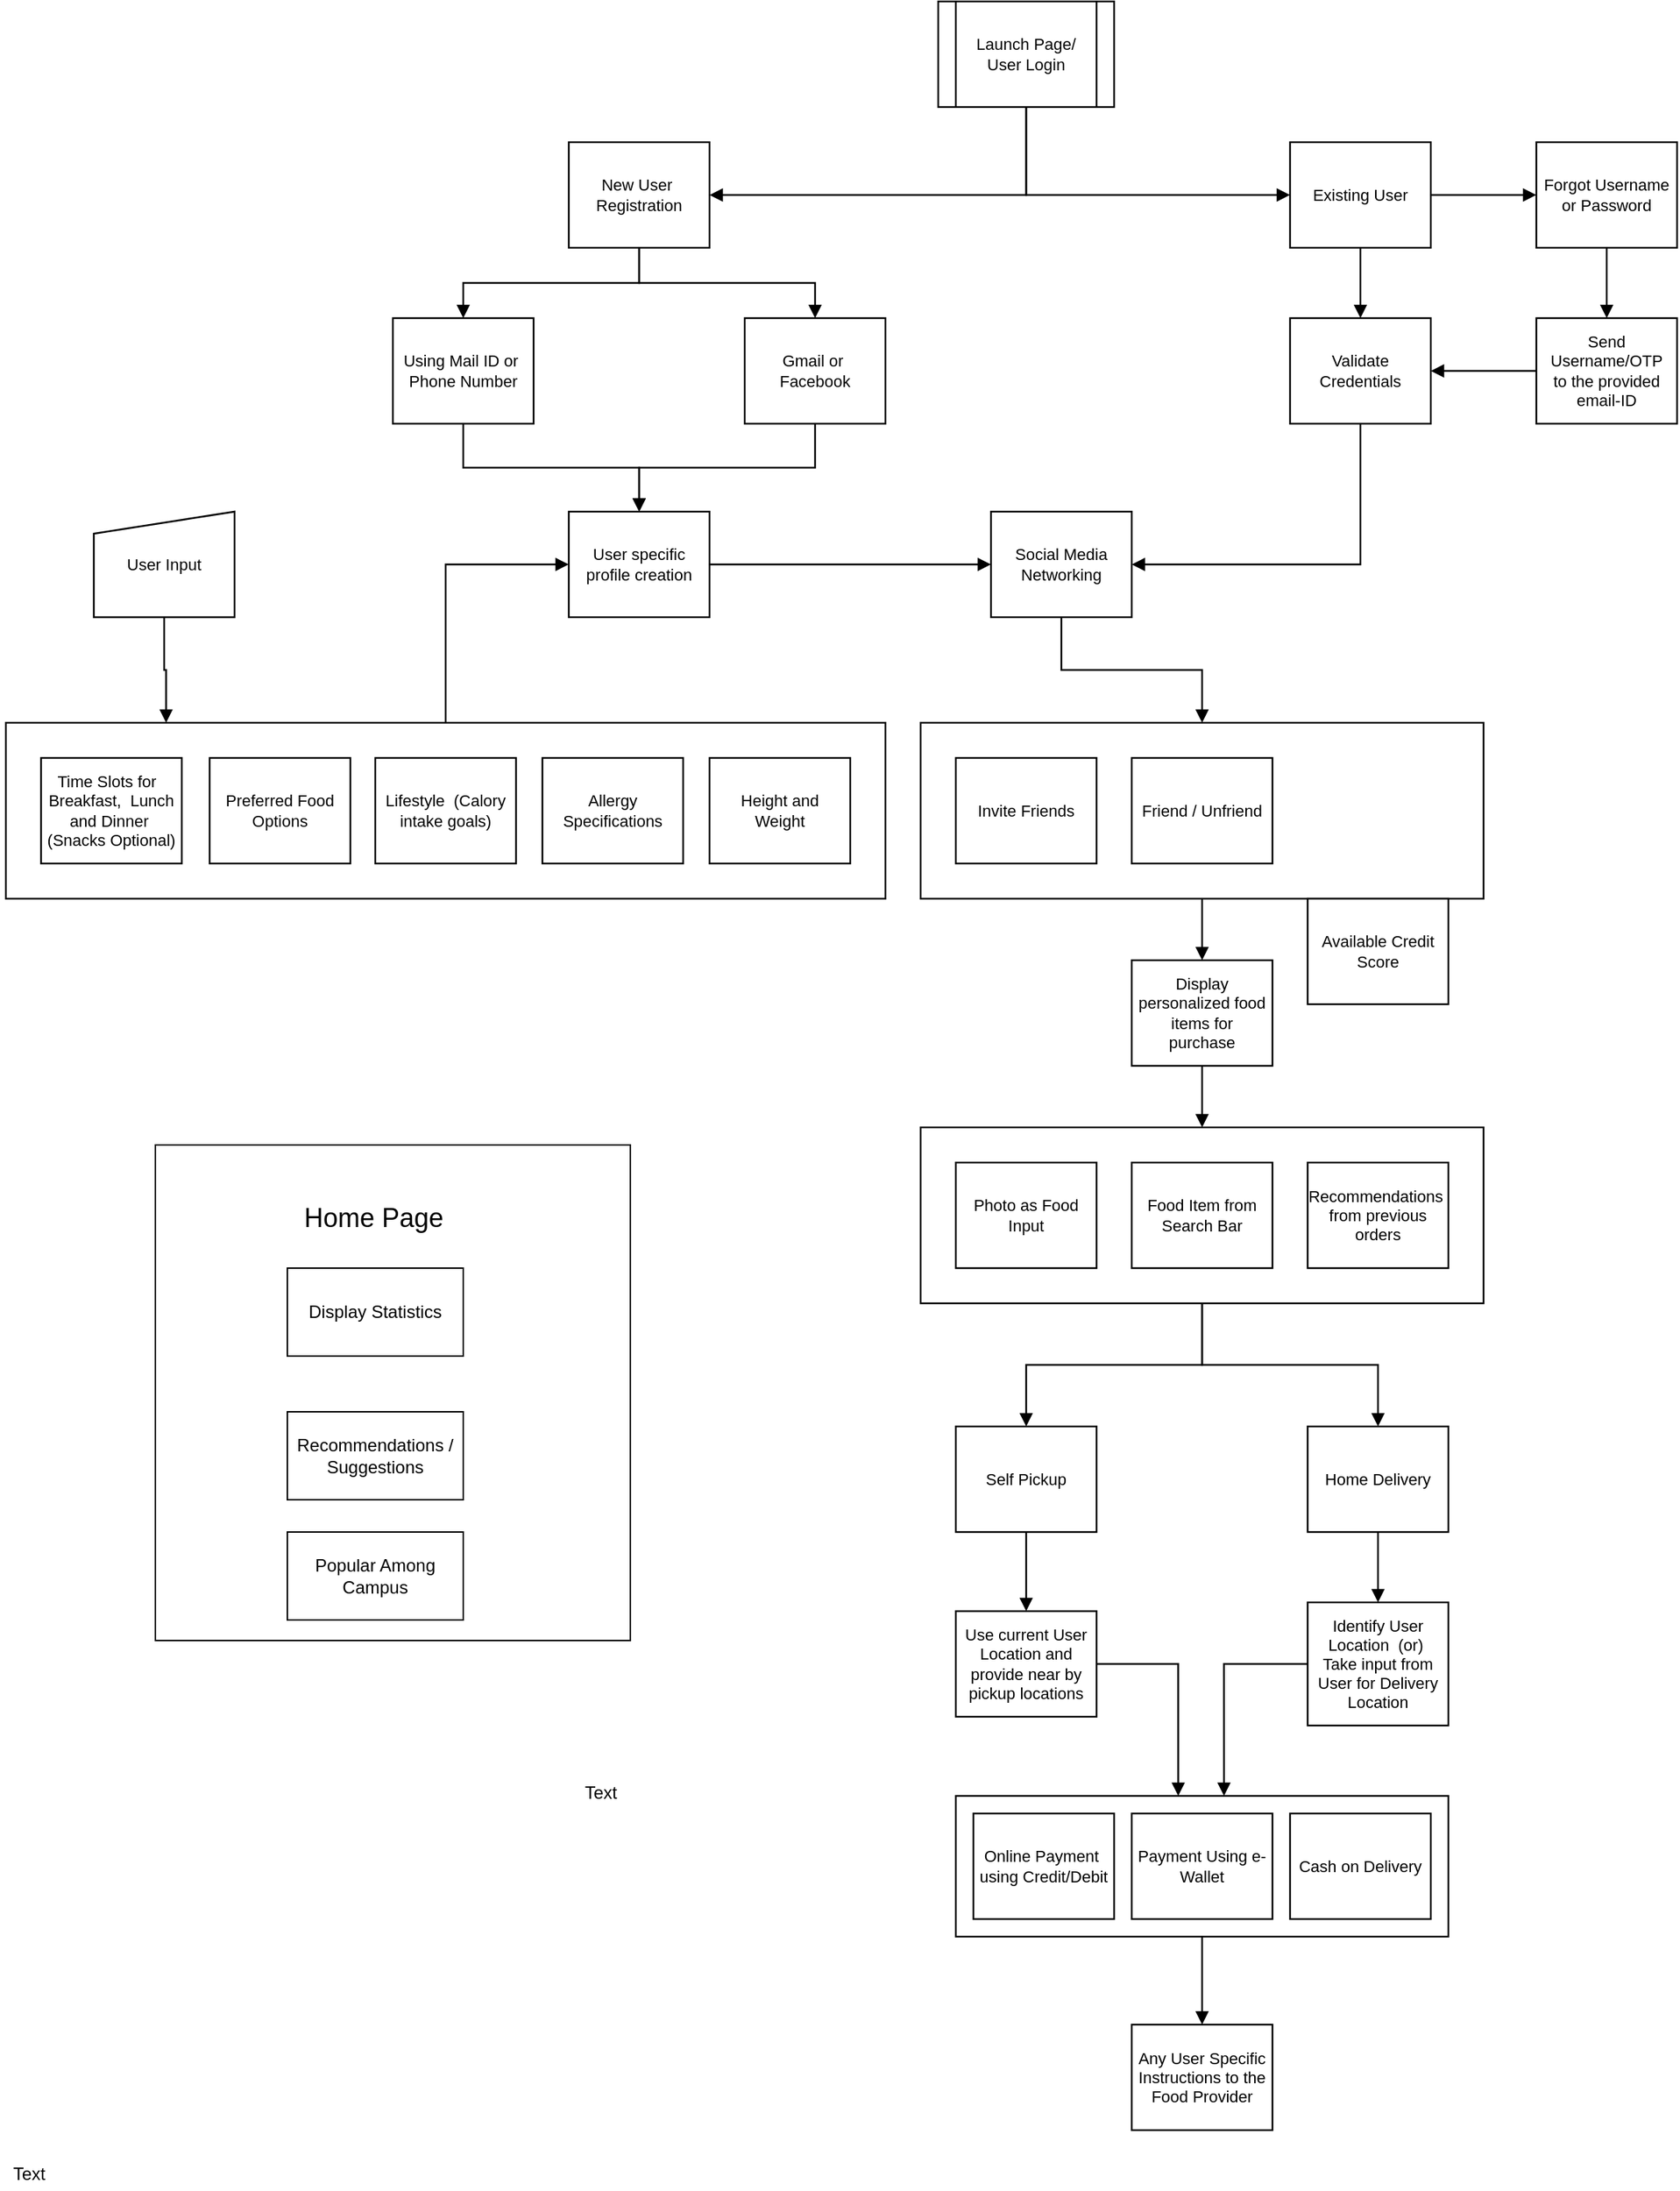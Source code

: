 <mxfile version="12.1.3" type="github" pages="1"><diagram id="j4Ve6LGFp_LqlS59TRNC" name="Page-1"><mxGraphModel dx="2017" dy="2989" grid="1" gridSize="10" guides="1" tooltips="1" connect="1" arrows="1" fold="1" page="1" pageScale="1" pageWidth="850" pageHeight="1100" math="0" shadow="0"><root><mxCell id="0"/><mxCell id="1" parent="0"/><mxCell id="G5vEkRGpxdIBmQEjLXn5-1" value="Gmail or Facebook" style="html=1;whiteSpace=wrap;;fontSize=11;fontColor=#000000;spacing=5;strokeOpacity=100;strokeWidth=1.2;" vertex="1" parent="1"><mxGeometry x="288" y="-1476" width="96" height="72" as="geometry"/></mxCell><mxCell id="G5vEkRGpxdIBmQEjLXn5-2" value="Using Mail ID or Phone Number" style="html=1;whiteSpace=wrap;;fontSize=11;fontColor=#000000;spacing=5;strokeOpacity=100;strokeWidth=1.2;" vertex="1" parent="1"><mxGeometry x="48" y="-1476" width="96" height="72" as="geometry"/></mxCell><mxCell id="G5vEkRGpxdIBmQEjLXn5-3" value="Launch Page/ User Login" style="html=1;whiteSpace=wrap;shape=process;fontSize=11;fontColor=#000000;spacing=5;strokeOpacity=100;strokeWidth=1.2;" vertex="1" parent="1"><mxGeometry x="420" y="-1692" width="120" height="72" as="geometry"/></mxCell><mxCell id="G5vEkRGpxdIBmQEjLXn5-4" value="New User Registration" style="html=1;whiteSpace=wrap;;fontSize=11;fontColor=#000000;spacing=5;strokeOpacity=100;strokeWidth=1.2;" vertex="1" parent="1"><mxGeometry x="168" y="-1596" width="96" height="72" as="geometry"/></mxCell><mxCell id="G5vEkRGpxdIBmQEjLXn5-5" value="" style="html=1;jettySize=18;fontSize=11;strokeOpacity=100;strokeWidth=1.2;rounded=1;arcSize=0;edgeStyle=orthogonalEdgeStyle;startArrow=none;endArrow=block;endFill=1;exitX=0.5;exitY=1.008;exitPerimeter=1;entryX=1.006;entryY=0.5;entryPerimeter=1;" edge="1" parent="1" source="G5vEkRGpxdIBmQEjLXn5-3" target="G5vEkRGpxdIBmQEjLXn5-4"><mxGeometry width="100" height="100" relative="1" as="geometry"/></mxCell><mxCell id="G5vEkRGpxdIBmQEjLXn5-6" value="" style="html=1;jettySize=18;fontSize=11;strokeOpacity=100;strokeWidth=1.2;rounded=1;arcSize=0;edgeStyle=orthogonalEdgeStyle;startArrow=none;endArrow=block;endFill=1;exitX=0.5;exitY=1.008;exitPerimeter=1;entryX=-0.006;entryY=0.5;entryPerimeter=1;" edge="1" parent="1" source="G5vEkRGpxdIBmQEjLXn5-3" target="G5vEkRGpxdIBmQEjLXn5-7"><mxGeometry width="100" height="100" relative="1" as="geometry"/></mxCell><mxCell id="G5vEkRGpxdIBmQEjLXn5-7" value="Existing User" style="html=1;whiteSpace=wrap;;fontSize=11;fontColor=#000000;spacing=5;strokeOpacity=100;strokeWidth=1.2;" vertex="1" parent="1"><mxGeometry x="660" y="-1596" width="96" height="72" as="geometry"/></mxCell><mxCell id="G5vEkRGpxdIBmQEjLXn5-8" value="Validate Credentials" style="html=1;whiteSpace=wrap;;fontSize=11;fontColor=#000000;spacing=5;strokeOpacity=100;strokeWidth=1.2;" vertex="1" parent="1"><mxGeometry x="660" y="-1476" width="96" height="72" as="geometry"/></mxCell><mxCell id="G5vEkRGpxdIBmQEjLXn5-9" value="User specific profile creation" style="html=1;whiteSpace=wrap;;fontSize=11;fontColor=#000000;spacing=5;strokeOpacity=100;strokeWidth=1.2;" vertex="1" parent="1"><mxGeometry x="168" y="-1344" width="96" height="72" as="geometry"/></mxCell><mxCell id="G5vEkRGpxdIBmQEjLXn5-10" value="" style="html=1;jettySize=18;fontSize=11;strokeOpacity=100;strokeWidth=1.2;rounded=1;arcSize=0;edgeStyle=orthogonalEdgeStyle;startArrow=none;endArrow=block;endFill=1;exitX=0.5;exitY=1.008;exitPerimeter=1;entryX=0.5;entryY=-0.008;entryPerimeter=1;" edge="1" parent="1" source="G5vEkRGpxdIBmQEjLXn5-4" target="G5vEkRGpxdIBmQEjLXn5-2"><mxGeometry width="100" height="100" relative="1" as="geometry"/></mxCell><mxCell id="G5vEkRGpxdIBmQEjLXn5-11" value="" style="html=1;jettySize=18;fontSize=11;strokeOpacity=100;strokeWidth=1.2;rounded=1;arcSize=0;edgeStyle=orthogonalEdgeStyle;startArrow=none;endArrow=block;endFill=1;exitX=0.5;exitY=1.008;exitPerimeter=1;entryX=0.5;entryY=-0.008;entryPerimeter=1;" edge="1" parent="1" source="G5vEkRGpxdIBmQEjLXn5-4" target="G5vEkRGpxdIBmQEjLXn5-1"><mxGeometry width="100" height="100" relative="1" as="geometry"/></mxCell><mxCell id="G5vEkRGpxdIBmQEjLXn5-12" value="" style="html=1;jettySize=18;fontSize=11;strokeOpacity=100;strokeWidth=1.2;rounded=1;arcSize=0;edgeStyle=orthogonalEdgeStyle;startArrow=none;endArrow=block;endFill=1;exitX=0.5;exitY=1.008;exitPerimeter=1;entryX=0.5;entryY=-0.008;entryPerimeter=1;" edge="1" parent="1" source="G5vEkRGpxdIBmQEjLXn5-2" target="G5vEkRGpxdIBmQEjLXn5-9"><mxGeometry width="100" height="100" relative="1" as="geometry"/></mxCell><mxCell id="G5vEkRGpxdIBmQEjLXn5-13" value="" style="html=1;jettySize=18;fontSize=11;strokeOpacity=100;strokeWidth=1.2;rounded=1;arcSize=0;edgeStyle=orthogonalEdgeStyle;startArrow=none;endArrow=block;endFill=1;exitX=0.5;exitY=1.008;exitPerimeter=1;entryX=0.5;entryY=-0.008;entryPerimeter=1;" edge="1" parent="1" source="G5vEkRGpxdIBmQEjLXn5-1" target="G5vEkRGpxdIBmQEjLXn5-9"><mxGeometry width="100" height="100" relative="1" as="geometry"/></mxCell><mxCell id="G5vEkRGpxdIBmQEjLXn5-14" value="Social Media Networking" style="html=1;whiteSpace=wrap;;fontSize=11;fontColor=#000000;spacing=5;strokeOpacity=100;strokeWidth=1.2;" vertex="1" parent="1"><mxGeometry x="456" y="-1344" width="96" height="72" as="geometry"/></mxCell><mxCell id="G5vEkRGpxdIBmQEjLXn5-15" value="" style="html=1;jettySize=18;fontSize=11;strokeOpacity=100;strokeWidth=1.2;rounded=1;arcSize=0;edgeStyle=orthogonalEdgeStyle;startArrow=none;endArrow=block;endFill=1;exitX=0.5;exitY=1.008;exitPerimeter=1;entryX=0.5;entryY=-0.008;entryPerimeter=1;" edge="1" parent="1" source="G5vEkRGpxdIBmQEjLXn5-7" target="G5vEkRGpxdIBmQEjLXn5-8"><mxGeometry width="100" height="100" relative="1" as="geometry"/></mxCell><mxCell id="G5vEkRGpxdIBmQEjLXn5-16" value="" style="html=1;jettySize=18;fontSize=11;strokeOpacity=100;strokeWidth=1.2;rounded=1;arcSize=0;edgeStyle=orthogonalEdgeStyle;startArrow=none;endArrow=block;endFill=1;exitX=1.006;exitY=0.5;exitPerimeter=1;entryX=-0.006;entryY=0.5;entryPerimeter=1;" edge="1" parent="1" source="G5vEkRGpxdIBmQEjLXn5-7" target="G5vEkRGpxdIBmQEjLXn5-17"><mxGeometry width="100" height="100" relative="1" as="geometry"/></mxCell><mxCell id="G5vEkRGpxdIBmQEjLXn5-17" value="Forgot Username or Password" style="html=1;whiteSpace=wrap;;fontSize=11;fontColor=#000000;spacing=5;strokeOpacity=100;strokeWidth=1.2;" vertex="1" parent="1"><mxGeometry x="828" y="-1596" width="96" height="72" as="geometry"/></mxCell><mxCell id="G5vEkRGpxdIBmQEjLXn5-18" value="" style="html=1;jettySize=18;fontSize=11;strokeOpacity=100;strokeWidth=1.2;rounded=1;arcSize=0;edgeStyle=orthogonalEdgeStyle;startArrow=none;endArrow=block;endFill=1;exitX=0.5;exitY=1.008;exitPerimeter=1;entryX=0.5;entryY=-0.008;entryPerimeter=1;" edge="1" parent="1" source="G5vEkRGpxdIBmQEjLXn5-17" target="G5vEkRGpxdIBmQEjLXn5-19"><mxGeometry width="100" height="100" relative="1" as="geometry"/></mxCell><mxCell id="G5vEkRGpxdIBmQEjLXn5-19" value="Send Username/OTP to the provided email-ID" style="html=1;whiteSpace=wrap;;fontSize=11;fontColor=#000000;spacing=5;strokeOpacity=100;strokeWidth=1.2;" vertex="1" parent="1"><mxGeometry x="828" y="-1476" width="96" height="72" as="geometry"/></mxCell><mxCell id="G5vEkRGpxdIBmQEjLXn5-20" value="" style="html=1;jettySize=18;fontSize=11;strokeOpacity=100;strokeWidth=1.2;rounded=1;arcSize=0;edgeStyle=orthogonalEdgeStyle;startArrow=none;endArrow=block;endFill=1;exitX=-0.006;exitY=0.5;exitPerimeter=1;entryX=1.006;entryY=0.5;entryPerimeter=1;" edge="1" parent="1" source="G5vEkRGpxdIBmQEjLXn5-19" target="G5vEkRGpxdIBmQEjLXn5-8"><mxGeometry width="100" height="100" relative="1" as="geometry"/></mxCell><mxCell id="G5vEkRGpxdIBmQEjLXn5-21" value="Process" style="html=1;whiteSpace=wrap;;fontSize=11;fontColor=#000000;spacing=5;strokeOpacity=100;strokeWidth=1.2;" vertex="1" parent="1"><mxGeometry x="-216" y="-1200" width="600" height="120" as="geometry"/></mxCell><mxCell id="G5vEkRGpxdIBmQEjLXn5-22" value="Time Slots for  Breakfast,  Lunch and Dinner (Snacks Optional)" style="html=1;whiteSpace=wrap;;fontSize=11;fontColor=#000000;spacing=5;strokeOpacity=100;strokeWidth=1.2;" vertex="1" parent="1"><mxGeometry x="-192" y="-1176" width="96" height="72" as="geometry"/></mxCell><mxCell id="G5vEkRGpxdIBmQEjLXn5-23" value="Preferred Food Options" style="html=1;whiteSpace=wrap;;fontSize=11;fontColor=#000000;spacing=5;strokeOpacity=100;strokeWidth=1.2;" vertex="1" parent="1"><mxGeometry x="-77" y="-1176" width="96" height="72" as="geometry"/></mxCell><mxCell id="G5vEkRGpxdIBmQEjLXn5-24" value="Lifestyle  (Calory intake goals)" style="html=1;whiteSpace=wrap;;fontSize=11;fontColor=#000000;spacing=5;strokeOpacity=100;strokeWidth=1.2;" vertex="1" parent="1"><mxGeometry x="36" y="-1176" width="96" height="72" as="geometry"/></mxCell><mxCell id="G5vEkRGpxdIBmQEjLXn5-25" value="Allergy Specifications" style="html=1;whiteSpace=wrap;;fontSize=11;fontColor=#000000;spacing=5;strokeOpacity=100;strokeWidth=1.2;" vertex="1" parent="1"><mxGeometry x="150" y="-1176" width="96" height="72" as="geometry"/></mxCell><mxCell id="G5vEkRGpxdIBmQEjLXn5-26" value="Height and Weight" style="html=1;whiteSpace=wrap;;fontSize=11;fontColor=#000000;spacing=5;strokeOpacity=100;strokeWidth=1.2;" vertex="1" parent="1"><mxGeometry x="264" y="-1176" width="96" height="72" as="geometry"/></mxCell><mxCell id="G5vEkRGpxdIBmQEjLXn5-27" value="" style="html=1;jettySize=18;fontSize=11;strokeOpacity=100;strokeWidth=1.2;rounded=1;arcSize=0;edgeStyle=orthogonalEdgeStyle;startArrow=none;endArrow=block;endFill=1;exitX=0.5;exitY=-0.005;exitPerimeter=1;entryX=-0.006;entryY=0.5;entryPerimeter=1;" edge="1" parent="1" source="G5vEkRGpxdIBmQEjLXn5-21" target="G5vEkRGpxdIBmQEjLXn5-9"><mxGeometry width="100" height="100" relative="1" as="geometry"/></mxCell><mxCell id="G5vEkRGpxdIBmQEjLXn5-28" value="Display personalized food items for purchase" style="html=1;whiteSpace=wrap;;fontSize=11;fontColor=#000000;spacing=5;strokeOpacity=100;strokeWidth=1.2;" vertex="1" parent="1"><mxGeometry x="552" y="-1038" width="96" height="72" as="geometry"/></mxCell><mxCell id="G5vEkRGpxdIBmQEjLXn5-29" value="" style="html=1;jettySize=18;fontSize=11;strokeOpacity=100;strokeWidth=1.2;rounded=1;arcSize=0;edgeStyle=orthogonalEdgeStyle;startArrow=none;endArrow=block;endFill=1;exitX=1.006;exitY=0.5;exitPerimeter=1;entryX=-0.006;entryY=0.5;entryPerimeter=1;" edge="1" parent="1" source="G5vEkRGpxdIBmQEjLXn5-9" target="G5vEkRGpxdIBmQEjLXn5-14"><mxGeometry width="100" height="100" relative="1" as="geometry"/></mxCell><mxCell id="G5vEkRGpxdIBmQEjLXn5-30" value="" style="html=1;jettySize=18;fontSize=11;strokeOpacity=100;strokeWidth=1.2;rounded=1;arcSize=0;edgeStyle=orthogonalEdgeStyle;startArrow=none;endArrow=block;endFill=1;exitX=0.5;exitY=1.008;exitPerimeter=1;entryX=1.006;entryY=0.5;entryPerimeter=1;" edge="1" parent="1" source="G5vEkRGpxdIBmQEjLXn5-8" target="G5vEkRGpxdIBmQEjLXn5-14"><mxGeometry width="100" height="100" relative="1" as="geometry"/></mxCell><mxCell id="G5vEkRGpxdIBmQEjLXn5-31" value="Process" style="html=1;whiteSpace=wrap;;fontSize=11;fontColor=#000000;spacing=5;strokeOpacity=100;strokeWidth=1.2;" vertex="1" parent="1"><mxGeometry x="408" y="-1200" width="384" height="120" as="geometry"/></mxCell><mxCell id="G5vEkRGpxdIBmQEjLXn5-32" value="Invite Friends" style="html=1;whiteSpace=wrap;;fontSize=11;fontColor=#000000;spacing=5;strokeOpacity=100;strokeWidth=1.2;" vertex="1" parent="1"><mxGeometry x="432" y="-1176" width="96" height="72" as="geometry"/></mxCell><mxCell id="G5vEkRGpxdIBmQEjLXn5-33" value="Friend / Unfriend" style="html=1;whiteSpace=wrap;;fontSize=11;fontColor=#000000;spacing=5;strokeOpacity=100;strokeWidth=1.2;" vertex="1" parent="1"><mxGeometry x="552" y="-1176" width="96" height="72" as="geometry"/></mxCell><mxCell id="G5vEkRGpxdIBmQEjLXn5-34" value="Available Credit Score" style="html=1;whiteSpace=wrap;;fontSize=11;fontColor=#000000;spacing=5;strokeOpacity=100;strokeWidth=1.2;" vertex="1" parent="1"><mxGeometry x="672" y="-1080" width="96" height="72" as="geometry"/></mxCell><mxCell id="G5vEkRGpxdIBmQEjLXn5-35" value="" style="html=1;jettySize=18;fontSize=11;strokeOpacity=100;strokeWidth=1.2;rounded=1;arcSize=0;edgeStyle=orthogonalEdgeStyle;startArrow=none;endArrow=block;endFill=1;exitX=0.5;exitY=1.008;exitPerimeter=1;entryX=0.5;entryY=-0.005;entryPerimeter=1;" edge="1" parent="1" source="G5vEkRGpxdIBmQEjLXn5-14" target="G5vEkRGpxdIBmQEjLXn5-31"><mxGeometry width="100" height="100" relative="1" as="geometry"/></mxCell><mxCell id="G5vEkRGpxdIBmQEjLXn5-36" value="" style="html=1;whiteSpace=wrap;;fontSize=11;spacing=5;strokeOpacity=100;strokeWidth=1.2;" vertex="1" parent="1"><mxGeometry x="408" y="-924" width="384" height="120" as="geometry"/></mxCell><mxCell id="G5vEkRGpxdIBmQEjLXn5-37" value="Photo as Food Input" style="html=1;whiteSpace=wrap;;fontSize=11;fontColor=#000000;spacing=5;strokeOpacity=100;strokeWidth=1.2;" vertex="1" parent="1"><mxGeometry x="432" y="-900" width="96" height="72" as="geometry"/></mxCell><mxCell id="G5vEkRGpxdIBmQEjLXn5-38" value="Food Item from Search Bar" style="html=1;whiteSpace=wrap;;fontSize=11;fontColor=#000000;spacing=5;strokeOpacity=100;strokeWidth=1.2;" vertex="1" parent="1"><mxGeometry x="552" y="-900" width="96" height="72" as="geometry"/></mxCell><mxCell id="G5vEkRGpxdIBmQEjLXn5-39" value="Recommendations from previous orders" style="html=1;whiteSpace=wrap;;fontSize=11;fontColor=#000000;spacing=5;strokeOpacity=100;strokeWidth=1.2;" vertex="1" parent="1"><mxGeometry x="672" y="-900" width="96" height="72" as="geometry"/></mxCell><mxCell id="G5vEkRGpxdIBmQEjLXn5-40" value="Self Pickup" style="html=1;whiteSpace=wrap;;fontSize=11;fontColor=#000000;spacing=5;strokeOpacity=100;strokeWidth=1.2;" vertex="1" parent="1"><mxGeometry x="432" y="-720" width="96" height="72" as="geometry"/></mxCell><mxCell id="G5vEkRGpxdIBmQEjLXn5-41" value="Home Delivery" style="html=1;whiteSpace=wrap;;fontSize=11;fontColor=#000000;spacing=5;strokeOpacity=100;strokeWidth=1.2;" vertex="1" parent="1"><mxGeometry x="672" y="-720" width="96" height="72" as="geometry"/></mxCell><mxCell id="G5vEkRGpxdIBmQEjLXn5-42" value="Use current User Location and provide near by pickup locations" style="html=1;whiteSpace=wrap;;fontSize=11;fontColor=#000000;spacing=5;strokeOpacity=100;strokeWidth=1.2;" vertex="1" parent="1"><mxGeometry x="432" y="-594" width="96" height="72" as="geometry"/></mxCell><mxCell id="G5vEkRGpxdIBmQEjLXn5-43" value="Identify User Location  (or) Take input from User for Delivery Location" style="html=1;whiteSpace=wrap;;fontSize=11;fontColor=#000000;spacing=5;strokeOpacity=100;strokeWidth=1.2;" vertex="1" parent="1"><mxGeometry x="672" y="-600" width="96" height="84" as="geometry"/></mxCell><mxCell id="G5vEkRGpxdIBmQEjLXn5-44" value="" style="html=1;jettySize=18;fontSize=11;strokeOpacity=100;strokeWidth=1.2;rounded=1;arcSize=0;edgeStyle=orthogonalEdgeStyle;startArrow=none;endArrow=block;endFill=1;exitX=0.5;exitY=1.008;exitPerimeter=1;entryX=0.5;entryY=-0.008;entryPerimeter=1;" edge="1" parent="1" source="G5vEkRGpxdIBmQEjLXn5-40" target="G5vEkRGpxdIBmQEjLXn5-42"><mxGeometry width="100" height="100" relative="1" as="geometry"/></mxCell><mxCell id="G5vEkRGpxdIBmQEjLXn5-45" value="" style="html=1;jettySize=18;fontSize=11;strokeOpacity=100;strokeWidth=1.2;rounded=1;arcSize=0;edgeStyle=orthogonalEdgeStyle;startArrow=none;endArrow=block;endFill=1;exitX=0.5;exitY=1.008;exitPerimeter=1;entryX=0.5;entryY=-0.007;entryPerimeter=1;" edge="1" parent="1" source="G5vEkRGpxdIBmQEjLXn5-41" target="G5vEkRGpxdIBmQEjLXn5-43"><mxGeometry width="100" height="100" relative="1" as="geometry"/></mxCell><mxCell id="G5vEkRGpxdIBmQEjLXn5-46" value="Process" style="html=1;whiteSpace=wrap;;fontSize=11;fontColor=#000000;spacing=5;strokeOpacity=100;strokeWidth=1.2;" vertex="1" parent="1"><mxGeometry x="432" y="-468" width="336" height="96" as="geometry"/></mxCell><mxCell id="G5vEkRGpxdIBmQEjLXn5-47" value="Online Payment using Credit/Debit" style="html=1;whiteSpace=wrap;;fontSize=11;fontColor=#000000;spacing=5;strokeOpacity=100;strokeWidth=1.2;" vertex="1" parent="1"><mxGeometry x="444" y="-456" width="96" height="72" as="geometry"/></mxCell><mxCell id="G5vEkRGpxdIBmQEjLXn5-48" value="Payment Using e-Wallet" style="html=1;whiteSpace=wrap;;fontSize=11;fontColor=#000000;spacing=5;strokeOpacity=100;strokeWidth=1.2;" vertex="1" parent="1"><mxGeometry x="552" y="-456" width="96" height="72" as="geometry"/></mxCell><mxCell id="G5vEkRGpxdIBmQEjLXn5-49" value="Cash on Delivery" style="html=1;whiteSpace=wrap;;fontSize=11;fontColor=#000000;spacing=5;strokeOpacity=100;strokeWidth=1.2;" vertex="1" parent="1"><mxGeometry x="660" y="-456" width="96" height="72" as="geometry"/></mxCell><mxCell id="G5vEkRGpxdIBmQEjLXn5-50" value="" style="html=1;jettySize=18;fontSize=11;strokeOpacity=100;strokeWidth=1.2;rounded=1;arcSize=0;edgeStyle=orthogonalEdgeStyle;startArrow=none;endArrow=block;endFill=1;exitX=-0.006;exitY=0.5;exitPerimeter=1;entryX=0.545;entryY=-0.006;entryPerimeter=1;" edge="1" parent="1" source="G5vEkRGpxdIBmQEjLXn5-43" target="G5vEkRGpxdIBmQEjLXn5-46"><mxGeometry width="100" height="100" relative="1" as="geometry"/></mxCell><mxCell id="G5vEkRGpxdIBmQEjLXn5-51" value="" style="html=1;jettySize=18;fontSize=11;strokeOpacity=100;strokeWidth=1.2;rounded=1;arcSize=0;edgeStyle=orthogonalEdgeStyle;startArrow=none;endArrow=block;endFill=1;exitX=1.006;exitY=0.5;exitPerimeter=1;entryX=0.451;entryY=-0.006;entryPerimeter=1;" edge="1" parent="1" source="G5vEkRGpxdIBmQEjLXn5-42" target="G5vEkRGpxdIBmQEjLXn5-46"><mxGeometry width="100" height="100" relative="1" as="geometry"/></mxCell><mxCell id="G5vEkRGpxdIBmQEjLXn5-52" value="" style="html=1;jettySize=18;fontSize=11;strokeOpacity=100;strokeWidth=1.2;rounded=1;arcSize=0;edgeStyle=orthogonalEdgeStyle;startArrow=none;endArrow=block;endFill=1;exitX=0.5;exitY=1.006;exitPerimeter=1;entryX=0.5;entryY=-0.008;entryPerimeter=1;" edge="1" parent="1" source="G5vEkRGpxdIBmQEjLXn5-46" target="G5vEkRGpxdIBmQEjLXn5-53"><mxGeometry width="100" height="100" relative="1" as="geometry"/></mxCell><mxCell id="G5vEkRGpxdIBmQEjLXn5-53" value="Any User Specific Instructions to the Food Provider" style="html=1;whiteSpace=wrap;;fontSize=11;fontColor=#000000;spacing=5;strokeOpacity=100;strokeWidth=1.2;" vertex="1" parent="1"><mxGeometry x="552" y="-312" width="96" height="72" as="geometry"/></mxCell><mxCell id="G5vEkRGpxdIBmQEjLXn5-54" value="" style="html=1;jettySize=18;fontSize=11;strokeOpacity=100;strokeWidth=1.2;rounded=1;arcSize=0;edgeStyle=orthogonalEdgeStyle;startArrow=none;endArrow=block;endFill=1;exitX=0.5;exitY=1.005;exitPerimeter=1;entryX=0.5;entryY=-0.008;entryPerimeter=1;" edge="1" parent="1" source="G5vEkRGpxdIBmQEjLXn5-36" target="G5vEkRGpxdIBmQEjLXn5-40"><mxGeometry width="100" height="100" relative="1" as="geometry"/></mxCell><mxCell id="G5vEkRGpxdIBmQEjLXn5-55" value="" style="html=1;jettySize=18;fontSize=11;strokeOpacity=100;strokeWidth=1.2;rounded=1;arcSize=0;edgeStyle=orthogonalEdgeStyle;startArrow=none;endArrow=block;endFill=1;exitX=0.5;exitY=1.005;exitPerimeter=1;entryX=0.5;entryY=-0.008;entryPerimeter=1;" edge="1" parent="1" source="G5vEkRGpxdIBmQEjLXn5-36" target="G5vEkRGpxdIBmQEjLXn5-41"><mxGeometry width="100" height="100" relative="1" as="geometry"/></mxCell><mxCell id="G5vEkRGpxdIBmQEjLXn5-56" value="" style="html=1;jettySize=18;fontSize=11;strokeOpacity=100;strokeWidth=1.2;rounded=1;arcSize=0;edgeStyle=orthogonalEdgeStyle;startArrow=none;endArrow=block;endFill=1;exitX=0.5;exitY=1.005;exitPerimeter=1;entryX=0.5;entryY=-0.008;entryPerimeter=1;" edge="1" parent="1" source="G5vEkRGpxdIBmQEjLXn5-31" target="G5vEkRGpxdIBmQEjLXn5-28"><mxGeometry width="100" height="100" relative="1" as="geometry"/></mxCell><mxCell id="G5vEkRGpxdIBmQEjLXn5-57" value="" style="html=1;jettySize=18;fontSize=11;strokeOpacity=100;strokeWidth=1.2;rounded=1;arcSize=0;edgeStyle=orthogonalEdgeStyle;startArrow=none;endArrow=block;endFill=1;exitX=0.5;exitY=1.008;exitPerimeter=1;entryX=0.5;entryY=-0.005;entryPerimeter=1;" edge="1" parent="1" source="G5vEkRGpxdIBmQEjLXn5-28" target="G5vEkRGpxdIBmQEjLXn5-36"><mxGeometry width="100" height="100" relative="1" as="geometry"/></mxCell><mxCell id="G5vEkRGpxdIBmQEjLXn5-58" value="User Input" style="html=1;whiteSpace=wrap;shape=manualInput;size=15;fontSize=11;fontColor=#000000;spacing=5;strokeOpacity=100;strokeWidth=1.2;" vertex="1" parent="1"><mxGeometry x="-156" y="-1344" width="96" height="72" as="geometry"/></mxCell><mxCell id="G5vEkRGpxdIBmQEjLXn5-59" value="" style="html=1;jettySize=18;fontSize=11;strokeOpacity=100;strokeWidth=1.2;rounded=1;arcSize=0;edgeStyle=orthogonalEdgeStyle;startArrow=none;endArrow=block;endFill=1;exitX=0.5;exitY=1.008;exitPerimeter=1;entryX=0.179;entryY=-0.005;entryPerimeter=1;" edge="1" parent="1" source="G5vEkRGpxdIBmQEjLXn5-58" target="G5vEkRGpxdIBmQEjLXn5-21"><mxGeometry width="100" height="100" relative="1" as="geometry"/></mxCell><mxCell id="G5vEkRGpxdIBmQEjLXn5-66" value="Text" style="text;html=1;strokeColor=none;fillColor=none;align=center;verticalAlign=middle;whiteSpace=wrap;rounded=0;" vertex="1" parent="1"><mxGeometry x="-220" y="-220" width="40" height="20" as="geometry"/></mxCell><mxCell id="G5vEkRGpxdIBmQEjLXn5-68" value="" style="rounded=0;whiteSpace=wrap;html=1;" vertex="1" parent="1"><mxGeometry x="-114" y="-912" width="324" height="338" as="geometry"/></mxCell><mxCell id="G5vEkRGpxdIBmQEjLXn5-69" value="Display Statistics" style="rounded=0;whiteSpace=wrap;html=1;" vertex="1" parent="1"><mxGeometry x="-24" y="-828" width="120" height="60" as="geometry"/></mxCell><mxCell id="G5vEkRGpxdIBmQEjLXn5-70" value="Recommendations / Suggestions" style="rounded=0;whiteSpace=wrap;html=1;" vertex="1" parent="1"><mxGeometry x="-24" y="-730" width="120" height="60" as="geometry"/></mxCell><mxCell id="G5vEkRGpxdIBmQEjLXn5-71" value="Popular Among Campus" style="rounded=0;whiteSpace=wrap;html=1;" vertex="1" parent="1"><mxGeometry x="-24" y="-648" width="120" height="60" as="geometry"/></mxCell><mxCell id="G5vEkRGpxdIBmQEjLXn5-74" value="Text" style="text;html=1;resizable=0;points=[];autosize=1;align=left;verticalAlign=top;spacingTop=-4;" vertex="1" parent="1"><mxGeometry x="177" y="-480" width="40" height="20" as="geometry"/></mxCell><mxCell id="G5vEkRGpxdIBmQEjLXn5-76" value="&lt;font style=&quot;font-size: 18px&quot;&gt;Home Page&lt;/font&gt;" style="text;html=1;strokeColor=none;fillColor=none;align=center;verticalAlign=middle;whiteSpace=wrap;rounded=0;" vertex="1" parent="1"><mxGeometry x="-50" y="-884" width="170" height="44" as="geometry"/></mxCell></root></mxGraphModel></diagram></mxfile>
